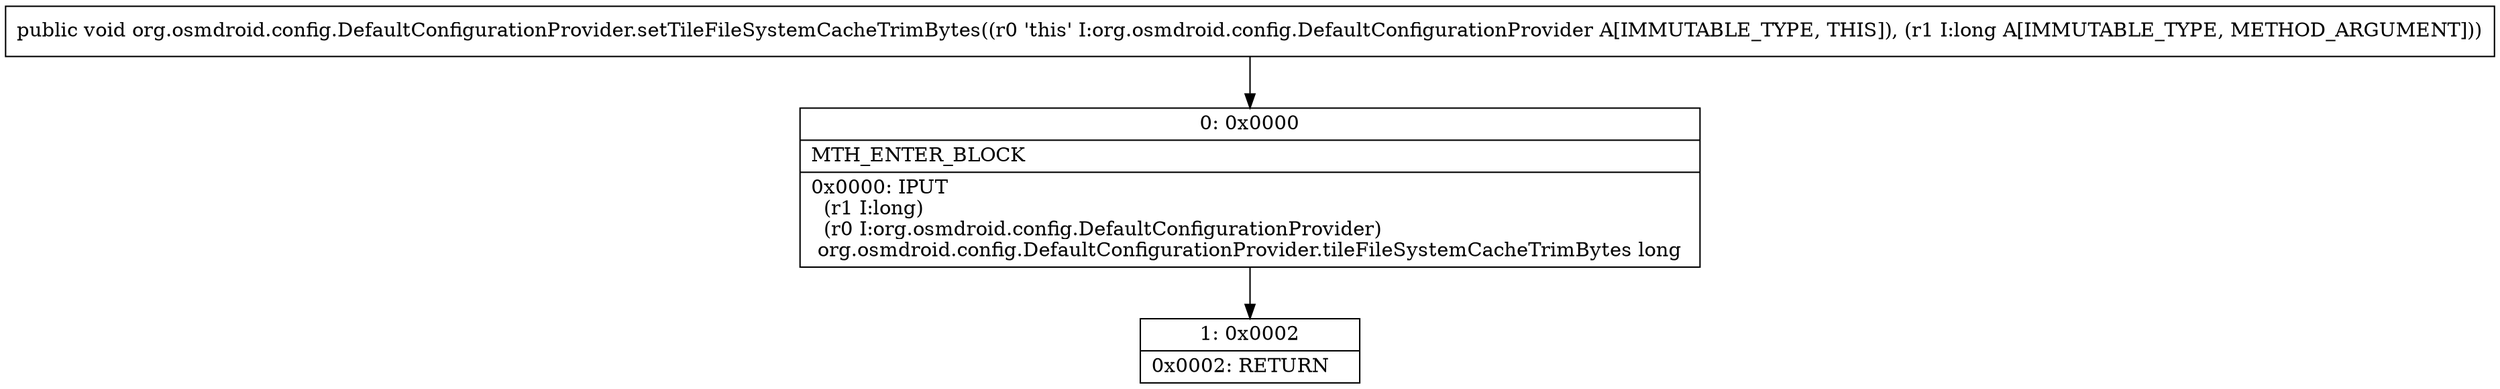 digraph "CFG fororg.osmdroid.config.DefaultConfigurationProvider.setTileFileSystemCacheTrimBytes(J)V" {
Node_0 [shape=record,label="{0\:\ 0x0000|MTH_ENTER_BLOCK\l|0x0000: IPUT  \l  (r1 I:long)\l  (r0 I:org.osmdroid.config.DefaultConfigurationProvider)\l org.osmdroid.config.DefaultConfigurationProvider.tileFileSystemCacheTrimBytes long \l}"];
Node_1 [shape=record,label="{1\:\ 0x0002|0x0002: RETURN   \l}"];
MethodNode[shape=record,label="{public void org.osmdroid.config.DefaultConfigurationProvider.setTileFileSystemCacheTrimBytes((r0 'this' I:org.osmdroid.config.DefaultConfigurationProvider A[IMMUTABLE_TYPE, THIS]), (r1 I:long A[IMMUTABLE_TYPE, METHOD_ARGUMENT])) }"];
MethodNode -> Node_0;
Node_0 -> Node_1;
}

